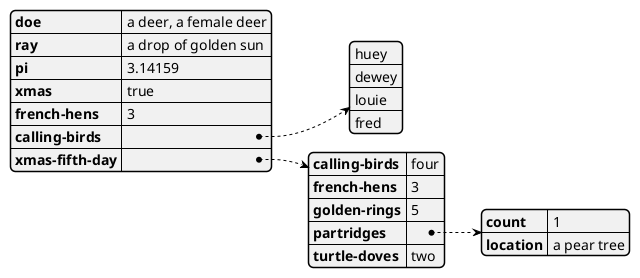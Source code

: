 @startyaml
doe: "a deer, a female deer"
ray: "a drop of golden sun"
pi: 3.14159
xmas: true
french-hens: 3
calling-birds:
	- huey
	- dewey
	- louie
	- fred
xmas-fifth-day:
	calling-birds: four
	french-hens: 3
	golden-rings: 5
	partridges:
		count: 1
		location: "a pear tree"
	turtle-doves: two
@endyaml